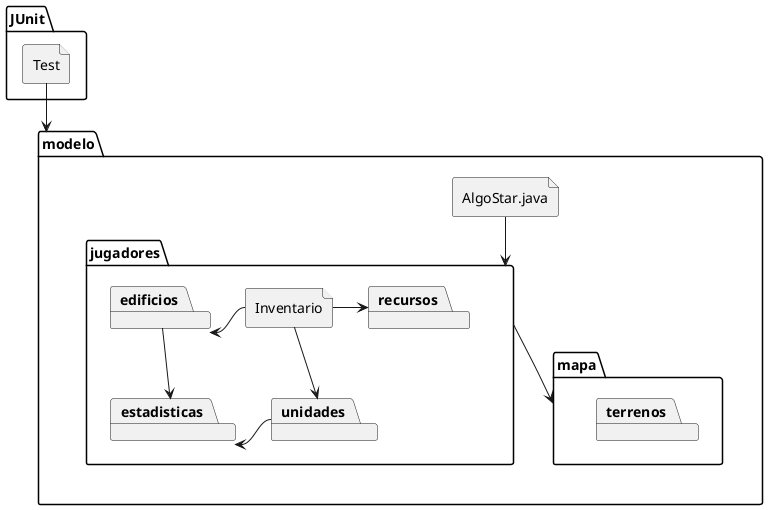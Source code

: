@startuml



package "modelo" {
file AlgoStar.java
package "jugadores" {
file Inventario
Inventario -> recursos
Inventario --> unidades
Inventario -left-> edificios
package "recursos" {

}

package "edificios" {

}
package "unidades" {

}
edificios -->estadisticas
unidades ->estadisticas

package "estadisticas" {

}



}
AlgoStar.java -down-> jugadores
jugadores --> mapa
package "mapa" {
package "terrenos" {

}
}

}
package "JUnit" {
        file Test
}
Test --> modelo
@enduml